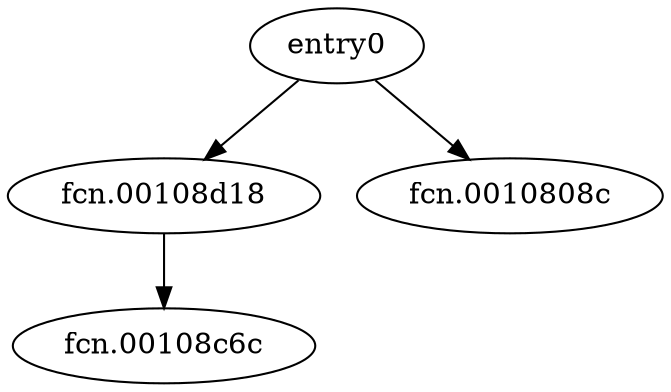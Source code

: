 digraph code {
  "0x00107fe8" [label="entry0"];
  "0x00107fe8" -> "0x00108d18";
  "0x00108d18" [label="fcn.00108d18"];
  "0x00107fe8" -> "0x0010808c";
  "0x0010808c" [label="fcn.0010808c"];
  "0x00108d18" [label="fcn.00108d18"];
  "0x00108d18" -> "0x00108c6c";
  "0x00108c6c" [label="fcn.00108c6c"];
}